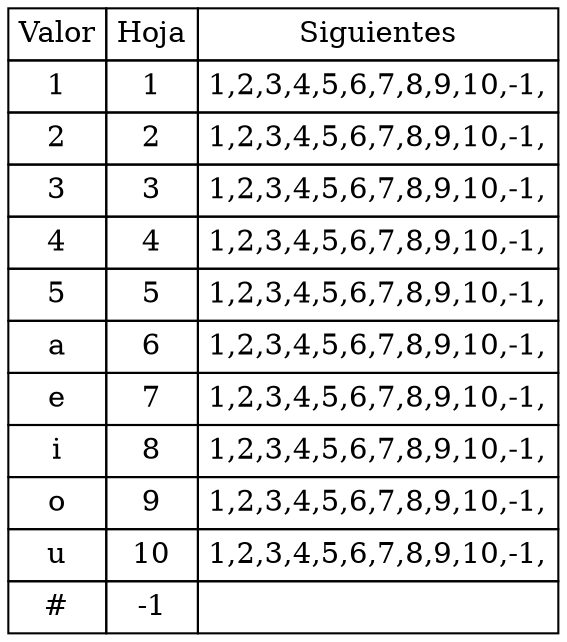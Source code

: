 digraph html { 
abc [shape=none, margin=0, label=< 
<TABLE BORDER="0" CELLBORDER="1" CELLSPACING="0" CELLPADDING="4">
<TR><TD>Valor</TD><TD>Hoja</TD><TD>Siguientes</TD></TR>
<TR>
<TD>1</TD><TD>1</TD><TD>1,2,3,4,5,6,7,8,9,10,-1,</TD>
</TR>
<TR>
<TD>2</TD><TD>2</TD><TD>1,2,3,4,5,6,7,8,9,10,-1,</TD>
</TR>
<TR>
<TD>3</TD><TD>3</TD><TD>1,2,3,4,5,6,7,8,9,10,-1,</TD>
</TR>
<TR>
<TD>4</TD><TD>4</TD><TD>1,2,3,4,5,6,7,8,9,10,-1,</TD>
</TR>
<TR>
<TD>5</TD><TD>5</TD><TD>1,2,3,4,5,6,7,8,9,10,-1,</TD>
</TR>
<TR>
<TD>a</TD><TD>6</TD><TD>1,2,3,4,5,6,7,8,9,10,-1,</TD>
</TR>
<TR>
<TD>e</TD><TD>7</TD><TD>1,2,3,4,5,6,7,8,9,10,-1,</TD>
</TR>
<TR>
<TD>i</TD><TD>8</TD><TD>1,2,3,4,5,6,7,8,9,10,-1,</TD>
</TR>
<TR>
<TD>o</TD><TD>9</TD><TD>1,2,3,4,5,6,7,8,9,10,-1,</TD>
</TR>
<TR>
<TD>u</TD><TD>10</TD><TD>1,2,3,4,5,6,7,8,9,10,-1,</TD>
</TR>
<TR>
<TD>#</TD><TD>-1</TD><TD></TD>
</TR>    </TABLE>>];
}
